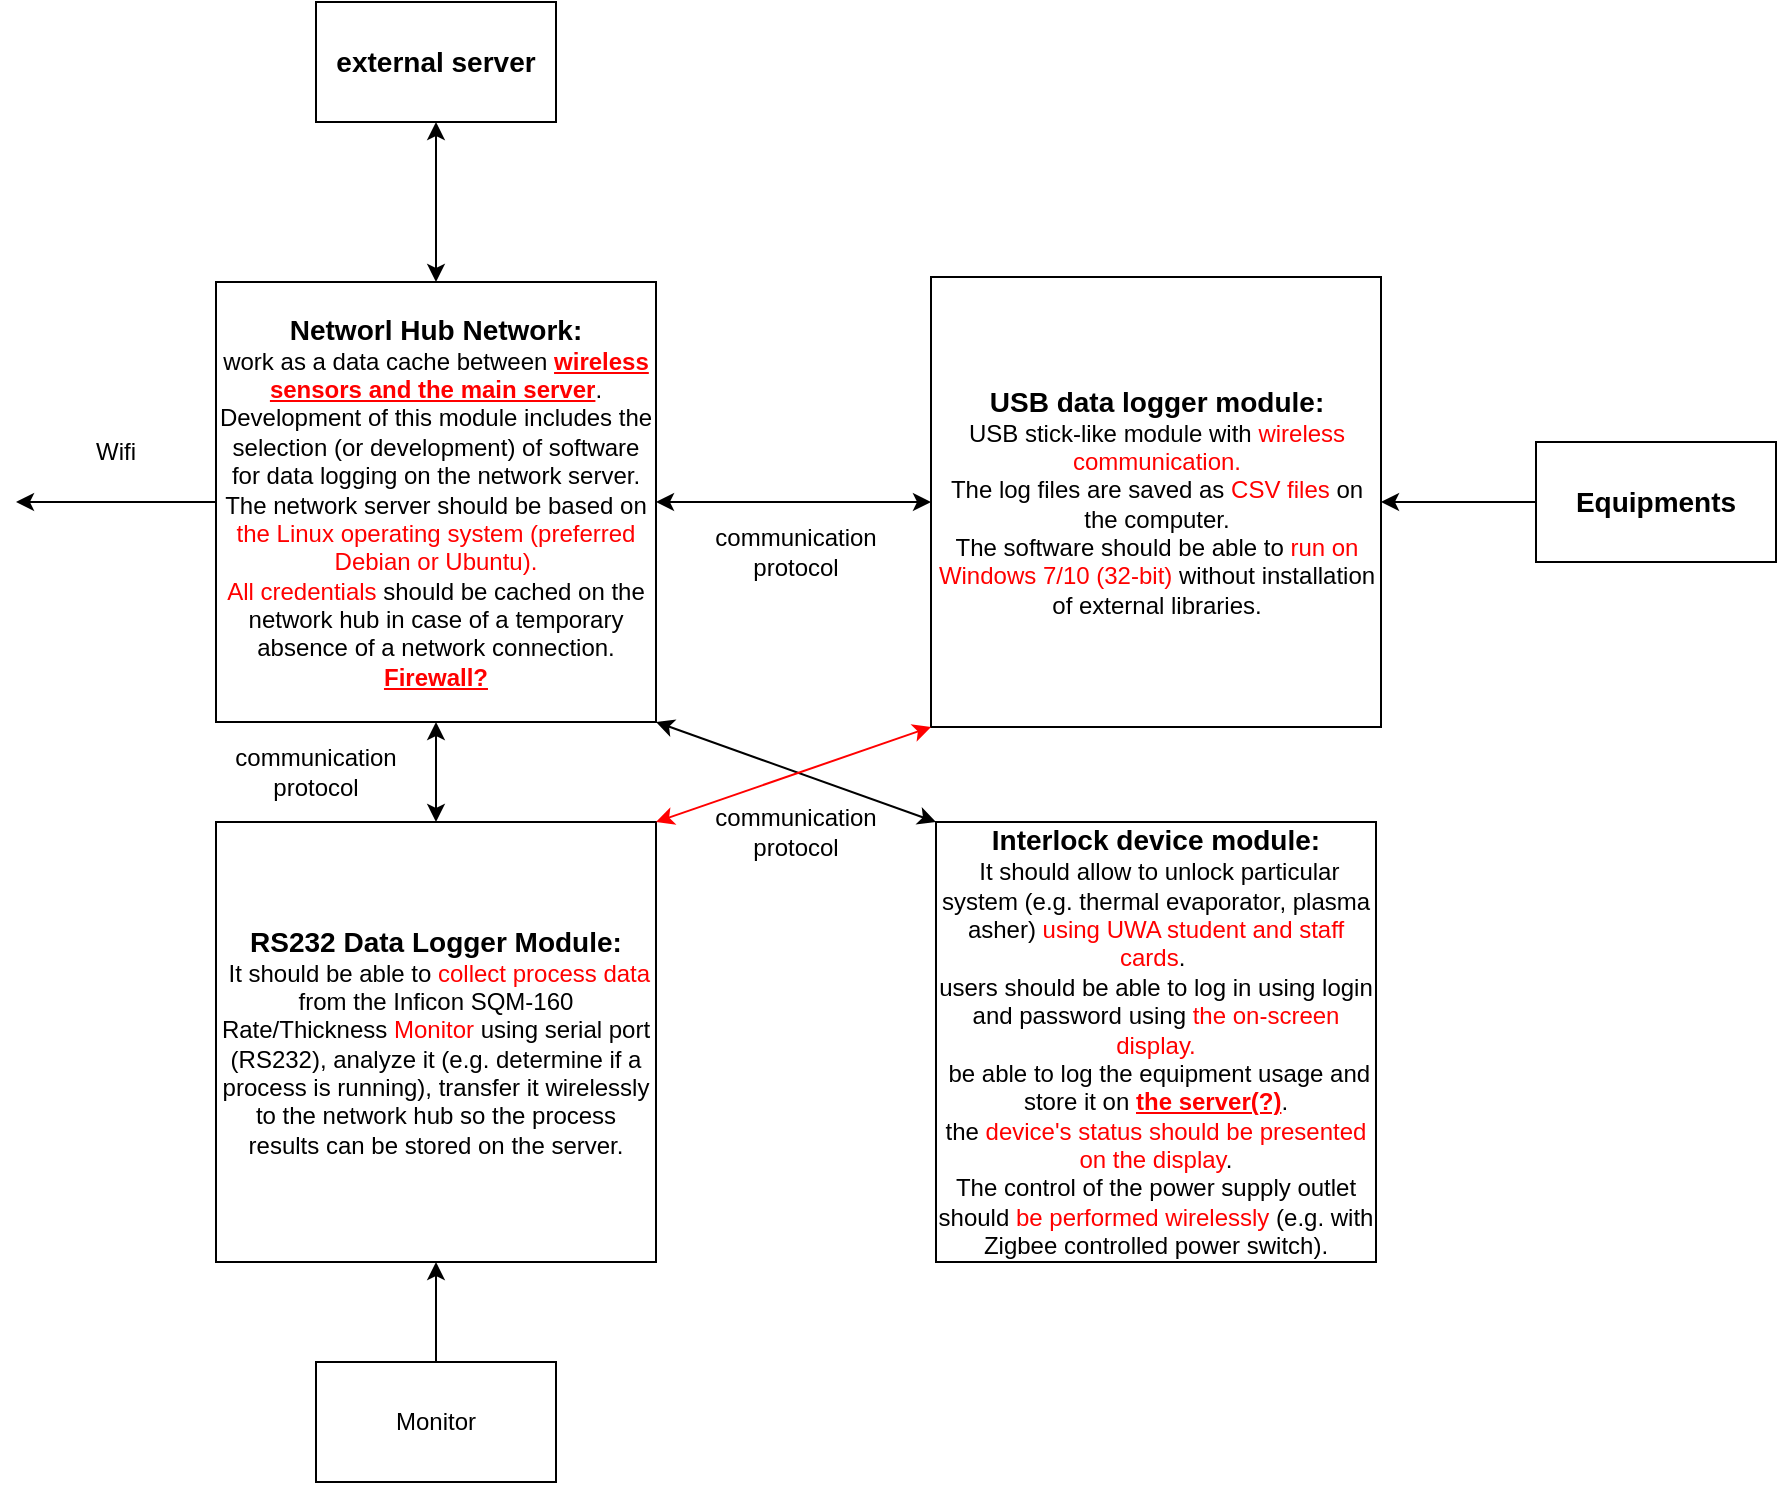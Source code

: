 <mxfile version="21.6.6" type="github">
  <diagram name="Page-1" id="i0baQxqrL5qXL9_FakRs">
    <mxGraphModel dx="774" dy="518" grid="1" gridSize="10" guides="1" tooltips="1" connect="1" arrows="1" fold="1" page="1" pageScale="1" pageWidth="980" pageHeight="1390" math="0" shadow="0">
      <root>
        <mxCell id="0" />
        <mxCell id="1" parent="0" />
        <mxCell id="rAxHHWuDPZSttXdw2epP-9" style="edgeStyle=orthogonalEdgeStyle;rounded=0;orthogonalLoop=1;jettySize=auto;html=1;" parent="1" source="rAxHHWuDPZSttXdw2epP-1" edge="1">
          <mxGeometry relative="1" as="geometry">
            <mxPoint x="80" y="280" as="targetPoint" />
          </mxGeometry>
        </mxCell>
        <mxCell id="rAxHHWuDPZSttXdw2epP-1" value="&lt;font style=&quot;font-size: 14px;&quot;&gt;&lt;b&gt;Networl Hub Network:&lt;/b&gt;&lt;/font&gt;&lt;br&gt;work as a data cache between &lt;font color=&quot;#ff0000&quot;&gt;&lt;b&gt;&lt;u&gt;wireless sensors and the main server&lt;/u&gt;&lt;/b&gt;&lt;/font&gt;. Development of this module includes the selection (or development) of software for data logging on the network server. The network server should be based on &lt;font color=&quot;#ff0000&quot;&gt;the Linux operating system (preferred Debian or Ubuntu).&lt;/font&gt;&lt;br&gt;&lt;font color=&quot;#ff0000&quot;&gt;All credentials&lt;/font&gt; should be cached on the network hub in case of a temporary absence of a network connection.&lt;br&gt;&lt;font color=&quot;#ff0000&quot;&gt;&lt;b&gt;&lt;u&gt;Firewall?&lt;/u&gt;&lt;/b&gt;&lt;/font&gt;" style="whiteSpace=wrap;html=1;aspect=fixed;" parent="1" vertex="1">
          <mxGeometry x="180" y="170" width="220" height="220" as="geometry" />
        </mxCell>
        <mxCell id="rAxHHWuDPZSttXdw2epP-2" value="&lt;b&gt;&lt;font style=&quot;font-size: 14px;&quot;&gt;USB data logger module:&lt;/font&gt;&lt;/b&gt;&lt;br&gt;USB stick-like module with &lt;font color=&quot;#ff0000&quot;&gt;wireless communication. &lt;br&gt;&lt;/font&gt;The log files are saved as&lt;font color=&quot;#ff0000&quot;&gt; CSV files &lt;/font&gt;on the computer. &lt;br&gt;The software should be able to &lt;font color=&quot;#ff0000&quot;&gt;run on Windows 7/10 (32-bit) &lt;/font&gt;without installation of external libraries." style="whiteSpace=wrap;html=1;aspect=fixed;" parent="1" vertex="1">
          <mxGeometry x="537.5" y="167.5" width="225" height="225" as="geometry" />
        </mxCell>
        <mxCell id="rAxHHWuDPZSttXdw2epP-3" value="&lt;b&gt;&lt;font style=&quot;font-size: 14px;&quot;&gt;RS232 Data Logger Module:&lt;/font&gt;&lt;/b&gt;&lt;br&gt;&amp;nbsp;It should be able to &lt;font color=&quot;#ff0000&quot;&gt;collect process data&lt;/font&gt; from the Inficon SQM-160 Rate/Thickness&lt;font color=&quot;#ff0000&quot;&gt; Monitor&lt;/font&gt; using serial port (RS232), analyze it (e.g. determine if a process is running), transfer it wirelessly to the network hub so the process results can be stored on the server." style="whiteSpace=wrap;html=1;aspect=fixed;" parent="1" vertex="1">
          <mxGeometry x="180" y="440" width="220" height="220" as="geometry" />
        </mxCell>
        <mxCell id="rAxHHWuDPZSttXdw2epP-4" value="&lt;font style=&quot;font-size: 14px;&quot;&gt;&lt;b&gt;Interlock device module:&lt;/b&gt;&lt;/font&gt;&lt;br&gt;&amp;nbsp;It should allow to unlock particular system (e.g. thermal evaporator, plasma asher) &lt;font color=&quot;#ff0000&quot;&gt;using UWA student and staff cards&lt;/font&gt;.&amp;nbsp;&lt;br&gt;users should be able to log in using login and password using &lt;font color=&quot;#ff0000&quot;&gt;the on-screen display.&lt;br&gt;&lt;/font&gt;&amp;nbsp;be able to log the equipment usage and store it on&lt;font color=&quot;#ff0000&quot;&gt; &lt;b&gt;&lt;u&gt;the server(?)&lt;/u&gt;&lt;/b&gt;&lt;/font&gt;. &lt;br&gt;the &lt;font color=&quot;#ff0000&quot;&gt;device&#39;s status should be presented on the display&lt;/font&gt;. &lt;br&gt;The control of the power supply outlet should &lt;font color=&quot;#ff0000&quot;&gt;be performed wirelessly&lt;/font&gt; (e.g. with Zigbee controlled power switch)." style="whiteSpace=wrap;html=1;aspect=fixed;" parent="1" vertex="1">
          <mxGeometry x="540" y="440" width="220" height="220" as="geometry" />
        </mxCell>
        <mxCell id="rAxHHWuDPZSttXdw2epP-5" value="&lt;font style=&quot;font-size: 14px;&quot;&gt;&lt;b&gt;external server&lt;/b&gt;&lt;/font&gt;" style="rounded=0;whiteSpace=wrap;html=1;" parent="1" vertex="1">
          <mxGeometry x="230" y="30" width="120" height="60" as="geometry" />
        </mxCell>
        <mxCell id="rAxHHWuDPZSttXdw2epP-8" value="" style="endArrow=classic;startArrow=classic;html=1;rounded=0;entryX=0.5;entryY=1;entryDx=0;entryDy=0;exitX=0.5;exitY=0;exitDx=0;exitDy=0;" parent="1" source="rAxHHWuDPZSttXdw2epP-1" target="rAxHHWuDPZSttXdw2epP-5" edge="1">
          <mxGeometry width="50" height="50" relative="1" as="geometry">
            <mxPoint x="210" y="220" as="sourcePoint" />
            <mxPoint x="260" y="170" as="targetPoint" />
          </mxGeometry>
        </mxCell>
        <mxCell id="rAxHHWuDPZSttXdw2epP-10" value="Wifi" style="text;html=1;strokeColor=none;fillColor=none;align=center;verticalAlign=middle;whiteSpace=wrap;rounded=0;" parent="1" vertex="1">
          <mxGeometry x="100" y="240" width="60" height="30" as="geometry" />
        </mxCell>
        <mxCell id="rAxHHWuDPZSttXdw2epP-12" value="" style="endArrow=classic;startArrow=classic;html=1;rounded=0;entryX=0;entryY=0.5;entryDx=0;entryDy=0;exitX=1;exitY=0.5;exitDx=0;exitDy=0;" parent="1" source="rAxHHWuDPZSttXdw2epP-1" target="rAxHHWuDPZSttXdw2epP-2" edge="1">
          <mxGeometry width="50" height="50" relative="1" as="geometry">
            <mxPoint x="370" y="380" as="sourcePoint" />
            <mxPoint x="420" y="330" as="targetPoint" />
          </mxGeometry>
        </mxCell>
        <mxCell id="rAxHHWuDPZSttXdw2epP-13" value="" style="endArrow=classic;startArrow=classic;html=1;rounded=0;entryX=0.5;entryY=1;entryDx=0;entryDy=0;exitX=0.5;exitY=0;exitDx=0;exitDy=0;" parent="1" source="rAxHHWuDPZSttXdw2epP-3" target="rAxHHWuDPZSttXdw2epP-1" edge="1">
          <mxGeometry width="50" height="50" relative="1" as="geometry">
            <mxPoint x="370" y="380" as="sourcePoint" />
            <mxPoint x="420" y="330" as="targetPoint" />
          </mxGeometry>
        </mxCell>
        <mxCell id="rAxHHWuDPZSttXdw2epP-17" value="communication protocol" style="text;html=1;strokeColor=none;fillColor=none;align=center;verticalAlign=middle;whiteSpace=wrap;rounded=0;" parent="1" vertex="1">
          <mxGeometry x="200" y="400" width="60" height="30" as="geometry" />
        </mxCell>
        <mxCell id="rAxHHWuDPZSttXdw2epP-19" value="communication protocol" style="text;html=1;strokeColor=none;fillColor=none;align=center;verticalAlign=middle;whiteSpace=wrap;rounded=0;" parent="1" vertex="1">
          <mxGeometry x="440" y="290" width="60" height="30" as="geometry" />
        </mxCell>
        <mxCell id="rAxHHWuDPZSttXdw2epP-23" value="" style="endArrow=classic;startArrow=classic;html=1;rounded=0;entryX=0;entryY=0;entryDx=0;entryDy=0;exitX=1;exitY=1;exitDx=0;exitDy=0;" parent="1" source="rAxHHWuDPZSttXdw2epP-1" target="rAxHHWuDPZSttXdw2epP-4" edge="1">
          <mxGeometry width="50" height="50" relative="1" as="geometry">
            <mxPoint x="370" y="480" as="sourcePoint" />
            <mxPoint x="420" y="430" as="targetPoint" />
          </mxGeometry>
        </mxCell>
        <mxCell id="rAxHHWuDPZSttXdw2epP-24" value="" style="endArrow=classic;startArrow=classic;html=1;rounded=0;entryX=0;entryY=1;entryDx=0;entryDy=0;exitX=1;exitY=0;exitDx=0;exitDy=0;strokeColor=#ff0000;" parent="1" source="rAxHHWuDPZSttXdw2epP-3" target="rAxHHWuDPZSttXdw2epP-2" edge="1">
          <mxGeometry width="50" height="50" relative="1" as="geometry">
            <mxPoint x="370" y="480" as="sourcePoint" />
            <mxPoint x="420" y="430" as="targetPoint" />
          </mxGeometry>
        </mxCell>
        <mxCell id="rAxHHWuDPZSttXdw2epP-25" value="communication protocol" style="text;html=1;strokeColor=none;fillColor=none;align=center;verticalAlign=middle;whiteSpace=wrap;rounded=0;" parent="1" vertex="1">
          <mxGeometry x="440" y="430" width="60" height="30" as="geometry" />
        </mxCell>
        <mxCell id="3aPNeqGWLj6M-dCl3W4B-2" style="edgeStyle=orthogonalEdgeStyle;rounded=0;orthogonalLoop=1;jettySize=auto;html=1;exitX=0.5;exitY=0;exitDx=0;exitDy=0;entryX=0.5;entryY=1;entryDx=0;entryDy=0;" edge="1" parent="1" source="3aPNeqGWLj6M-dCl3W4B-1" target="rAxHHWuDPZSttXdw2epP-3">
          <mxGeometry relative="1" as="geometry">
            <mxPoint x="300" y="680" as="targetPoint" />
          </mxGeometry>
        </mxCell>
        <mxCell id="3aPNeqGWLj6M-dCl3W4B-1" value="Monitor" style="rounded=0;whiteSpace=wrap;html=1;" vertex="1" parent="1">
          <mxGeometry x="230" y="710" width="120" height="60" as="geometry" />
        </mxCell>
        <mxCell id="3aPNeqGWLj6M-dCl3W4B-4" style="edgeStyle=orthogonalEdgeStyle;rounded=0;orthogonalLoop=1;jettySize=auto;html=1;exitX=0;exitY=0.5;exitDx=0;exitDy=0;entryX=1;entryY=0.5;entryDx=0;entryDy=0;" edge="1" parent="1" source="3aPNeqGWLj6M-dCl3W4B-3" target="rAxHHWuDPZSttXdw2epP-2">
          <mxGeometry relative="1" as="geometry" />
        </mxCell>
        <mxCell id="3aPNeqGWLj6M-dCl3W4B-3" value="&lt;font style=&quot;font-size: 14px;&quot;&gt;&lt;b&gt;Equipments&lt;/b&gt;&lt;/font&gt;" style="rounded=0;whiteSpace=wrap;html=1;" vertex="1" parent="1">
          <mxGeometry x="840" y="250" width="120" height="60" as="geometry" />
        </mxCell>
      </root>
    </mxGraphModel>
  </diagram>
</mxfile>
